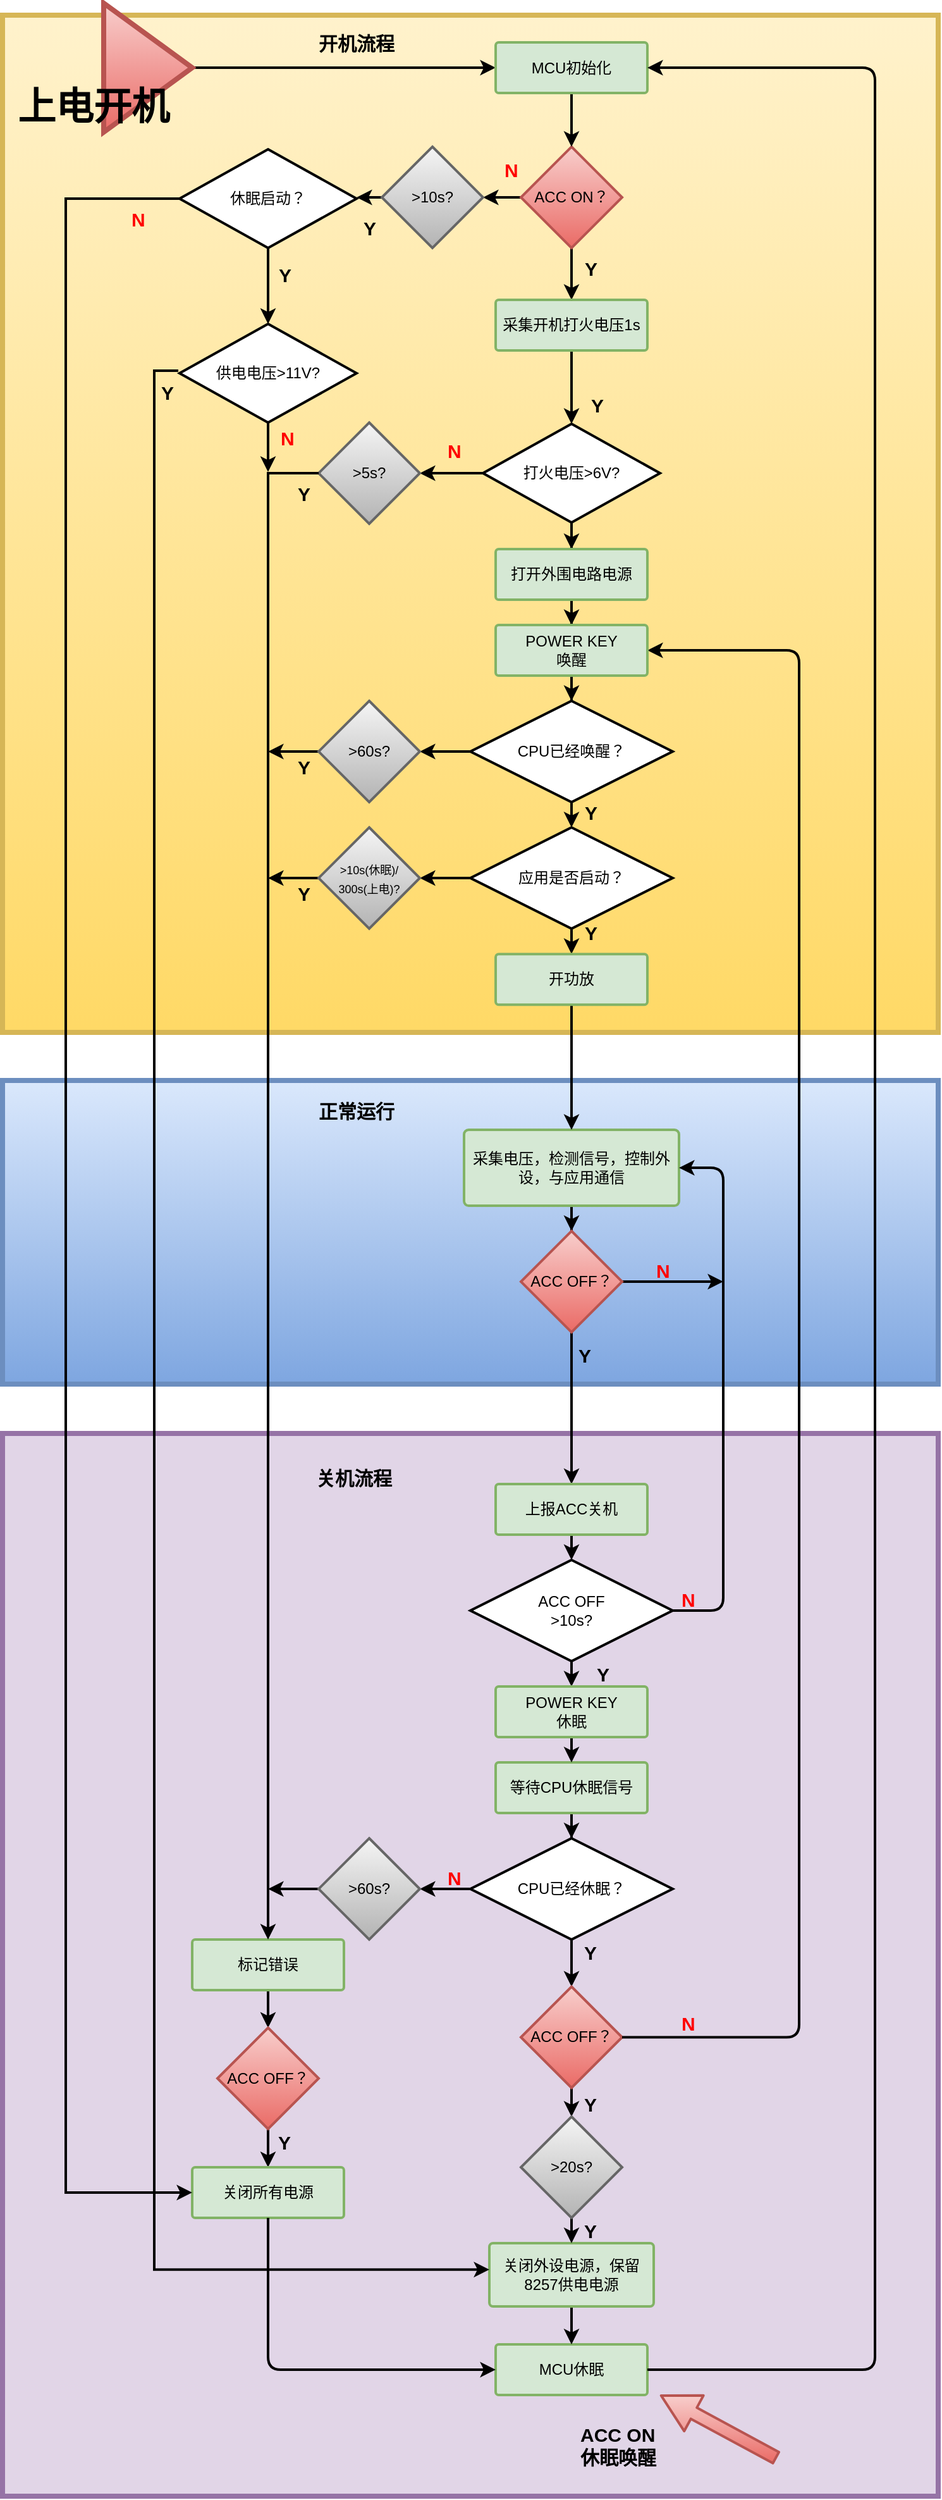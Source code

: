 <mxfile version="12.1.9" type="github" pages="2">
  <diagram id="5452c4d5-2808-4cfa-bf48-c7e95f99c216" name="第 1 页">
    <mxGraphModel dx="2370" dy="1243" grid="1" gridSize="10" guides="1" tooltips="1" connect="1" arrows="1" fold="1" page="1" pageScale="1" pageWidth="1654" pageHeight="2336" background="#ffffff" math="0" shadow="0">
      <root>
        <mxCell id="0"/>
        <mxCell id="1" parent="0"/>
        <mxCell id="124" value="" style="rounded=0;whiteSpace=wrap;html=1;labelBackgroundColor=none;strokeColor=#d6b656;strokeWidth=4;fillColor=#fff2cc;gradientColor=#ffd966;fontFamily=Helvetica;fontSize=15;align=center;" parent="1" vertex="1">
          <mxGeometry x="440" y="239" width="740" height="804" as="geometry"/>
        </mxCell>
        <mxCell id="126" value="" style="rounded=0;whiteSpace=wrap;html=1;labelBackgroundColor=none;strokeColor=#9673a6;strokeWidth=4;fillColor=#e1d5e7;fontFamily=Helvetica;fontSize=15;align=center;" parent="1" vertex="1">
          <mxGeometry x="440" y="1360" width="740" height="840" as="geometry"/>
        </mxCell>
        <mxCell id="125" value="" style="rounded=0;whiteSpace=wrap;html=1;labelBackgroundColor=none;strokeColor=#6c8ebf;strokeWidth=4;fillColor=#dae8fc;gradientColor=#7ea6e0;fontFamily=Helvetica;fontSize=15;align=center;" parent="1" vertex="1">
          <mxGeometry x="440" y="1081" width="740" height="240" as="geometry"/>
        </mxCell>
        <mxCell id="pvGRQGjDQXarwlFAsB4F-170" value="" style="edgeStyle=orthogonalEdgeStyle;rounded=0;orthogonalLoop=1;jettySize=auto;html=1;strokeWidth=2;" parent="1" source="2" edge="1">
          <mxGeometry relative="1" as="geometry">
            <mxPoint x="890" y="464" as="targetPoint"/>
          </mxGeometry>
        </mxCell>
        <mxCell id="pvGRQGjDQXarwlFAsB4F-186" value="" style="edgeStyle=orthogonalEdgeStyle;rounded=0;orthogonalLoop=1;jettySize=auto;html=1;strokeWidth=2;entryX=1;entryY=0.5;entryDx=0;entryDy=0;" parent="1" source="2" target="pvGRQGjDQXarwlFAsB4F-185" edge="1">
          <mxGeometry relative="1" as="geometry">
            <mxPoint x="770" y="396" as="targetPoint"/>
          </mxGeometry>
        </mxCell>
        <mxCell id="2" value="&lt;font style=&quot;vertical-align: inherit&quot;&gt;&lt;font style=&quot;vertical-align: inherit&quot;&gt;ACC ON？&lt;/font&gt;&lt;/font&gt;" style="rhombus;whiteSpace=wrap;html=1;strokeWidth=2;fillColor=#f8cecc;fontFamily=Helvetica;align=center;strokeColor=#b85450;gradientColor=#ea6b66;" parent="1" vertex="1">
          <mxGeometry x="850" y="343" width="80" height="80" as="geometry"/>
        </mxCell>
        <mxCell id="5M7W1DcDn0irqYReFAKf-177" value="" style="edgeStyle=orthogonalEdgeStyle;rounded=0;orthogonalLoop=1;jettySize=auto;html=1;strokeWidth=2;" parent="1" source="3" target="5M7W1DcDn0irqYReFAKf-175" edge="1">
          <mxGeometry relative="1" as="geometry"/>
        </mxCell>
        <mxCell id="3" value="&lt;font style=&quot;vertical-align: inherit&quot;&gt;&lt;font style=&quot;vertical-align: inherit&quot;&gt;&lt;font style=&quot;vertical-align: inherit&quot;&gt;&lt;font style=&quot;vertical-align: inherit&quot;&gt;&lt;font style=&quot;vertical-align: inherit&quot;&gt;&lt;font style=&quot;vertical-align: inherit&quot;&gt;&lt;font style=&quot;vertical-align: inherit&quot;&gt;&lt;font style=&quot;vertical-align: inherit&quot;&gt;打火电压&amp;gt;6V?&lt;/font&gt;&lt;/font&gt;&lt;/font&gt;&lt;/font&gt;&lt;/font&gt;&lt;/font&gt;&lt;/font&gt;&lt;/font&gt;" style="strokeWidth=2;html=1;shape=mxgraph.flowchart.decision;whiteSpace=wrap;fillColor=#ffffff;fontFamily=Helvetica;align=center;strokeColor=#000000;" parent="1" vertex="1">
          <mxGeometry x="820" y="562" width="140" height="78" as="geometry"/>
        </mxCell>
        <mxCell id="w2s6LgRouyM42ttrvnSr-178" value="" style="edgeStyle=orthogonalEdgeStyle;rounded=0;orthogonalLoop=1;jettySize=auto;html=1;strokeWidth=2;" parent="1" source="3" edge="1">
          <mxGeometry relative="1" as="geometry">
            <mxPoint x="890" y="661" as="targetPoint"/>
          </mxGeometry>
        </mxCell>
        <mxCell id="pvGRQGjDQXarwlFAsB4F-179" value="" style="edgeStyle=orthogonalEdgeStyle;rounded=0;orthogonalLoop=1;jettySize=auto;html=1;strokeWidth=2;" parent="1" source="4" target="pvGRQGjDQXarwlFAsB4F-171" edge="1">
          <mxGeometry relative="1" as="geometry">
            <mxPoint x="890" y="781" as="targetPoint"/>
          </mxGeometry>
        </mxCell>
        <mxCell id="4" value="&lt;font style=&quot;vertical-align: inherit&quot;&gt;&lt;font style=&quot;vertical-align: inherit&quot;&gt;打开外围电路电源&lt;/font&gt;&lt;/font&gt;" style="strokeWidth=2;html=1;shape=mxgraph.flowchart.process;whiteSpace=wrap;fillColor=#d5e8d4;fontFamily=Helvetica;align=center;strokeColor=#82b366;" parent="1" vertex="1">
          <mxGeometry x="830" y="661" width="120" height="40" as="geometry"/>
        </mxCell>
        <mxCell id="39" style="edgeStyle=orthogonalEdgeStyle;rounded=0;html=1;endSize=6;jettySize=auto;orthogonalLoop=1;strokeWidth=2;fontFamily=Helvetica;" parent="1" source="5" edge="1">
          <mxGeometry relative="1" as="geometry">
            <mxPoint x="890" y="881" as="targetPoint"/>
          </mxGeometry>
        </mxCell>
        <mxCell id="pvGRQGjDQXarwlFAsB4F-174" value="" style="edgeStyle=orthogonalEdgeStyle;rounded=0;orthogonalLoop=1;jettySize=auto;html=1;strokeWidth=2;" parent="1" source="5" edge="1">
          <mxGeometry relative="1" as="geometry">
            <mxPoint x="770" y="821" as="targetPoint"/>
          </mxGeometry>
        </mxCell>
        <mxCell id="5" value="CPU已经唤醒？" style="strokeWidth=2;html=1;shape=mxgraph.flowchart.decision;whiteSpace=wrap;fillColor=#ffffff;fontFamily=Helvetica;align=center;strokeColor=#000000;" parent="1" vertex="1">
          <mxGeometry x="810" y="781" width="160" height="80" as="geometry"/>
        </mxCell>
        <mxCell id="21" value="Y" style="text;html=1;resizable=0;points=[];autosize=1;align=center;verticalAlign=middle;spacingTop=-4;fontFamily=Helvetica;labelPosition=center;verticalLabelPosition=middle;strokeWidth=2;fontSize=15;fontStyle=1" parent="1" vertex="1">
          <mxGeometry x="895" y="436" width="20" height="10" as="geometry"/>
        </mxCell>
        <mxCell id="25" value="&lt;span style=&quot;font-size: 15px&quot;&gt;&lt;font color=&quot;#ff0000&quot;&gt;N&lt;/font&gt;&lt;/span&gt;" style="text;html=1;resizable=0;points=[];autosize=1;align=left;verticalAlign=top;spacingTop=-4;fontFamily=Helvetica;strokeWidth=2;fontSize=15;fontStyle=1" parent="1" vertex="1">
          <mxGeometry x="835" y="350" width="30" height="20" as="geometry"/>
        </mxCell>
        <mxCell id="41" style="edgeStyle=orthogonalEdgeStyle;rounded=0;html=1;endSize=6;jettySize=auto;orthogonalLoop=1;strokeWidth=2;fontFamily=Helvetica;" parent="1" source="27" target="40" edge="1">
          <mxGeometry relative="1" as="geometry"/>
        </mxCell>
        <mxCell id="27" value="&lt;font style=&quot;vertical-align: inherit&quot;&gt;&lt;font style=&quot;vertical-align: inherit&quot;&gt;&lt;font style=&quot;vertical-align: inherit&quot;&gt;&lt;font style=&quot;vertical-align: inherit&quot;&gt;采集电压，检测信号，控制外设，与应用通信&lt;/font&gt;&lt;/font&gt;&lt;/font&gt;&lt;/font&gt;&lt;br&gt;" style="strokeWidth=2;html=1;shape=mxgraph.flowchart.process;whiteSpace=wrap;fillColor=#d5e8d4;fontFamily=Helvetica;align=center;strokeColor=#82b366;" parent="1" vertex="1">
          <mxGeometry x="805" y="1120" width="170" height="60" as="geometry"/>
        </mxCell>
        <mxCell id="95" style="edgeStyle=orthogonalEdgeStyle;rounded=0;html=1;entryX=0.5;entryY=0;entryPerimeter=0;endSize=6;jettySize=auto;orthogonalLoop=1;strokeWidth=2;fontFamily=Helvetica;fontSize=15;" parent="1" source="40" target="71" edge="1">
          <mxGeometry relative="1" as="geometry">
            <mxPoint x="889.833" y="1469.667" as="targetPoint"/>
          </mxGeometry>
        </mxCell>
        <mxCell id="w2s6LgRouyM42ttrvnSr-221" value="" style="edgeStyle=orthogonalEdgeStyle;rounded=0;orthogonalLoop=1;jettySize=auto;html=1;strokeWidth=2;" parent="1" source="40" edge="1">
          <mxGeometry relative="1" as="geometry">
            <mxPoint x="1010" y="1240" as="targetPoint"/>
            <Array as="points">
              <mxPoint x="1010" y="1240"/>
            </Array>
          </mxGeometry>
        </mxCell>
        <mxCell id="40" value="&lt;font style=&quot;vertical-align: inherit&quot;&gt;&lt;font style=&quot;vertical-align: inherit&quot;&gt;&lt;font style=&quot;vertical-align: inherit&quot;&gt;&lt;font style=&quot;vertical-align: inherit&quot;&gt;ACC OFF？&lt;/font&gt;&lt;/font&gt;&lt;/font&gt;&lt;/font&gt;" style="rhombus;whiteSpace=wrap;html=1;strokeWidth=2;fillColor=#f8cecc;fontFamily=Helvetica;align=center;strokeColor=#b85450;gradientColor=#ea6b66;" parent="1" vertex="1">
          <mxGeometry x="850" y="1200" width="80" height="80" as="geometry"/>
        </mxCell>
        <mxCell id="161" style="edgeStyle=orthogonalEdgeStyle;rounded=1;html=1;entryX=0.5;entryY=0;endSize=6;jettySize=auto;orthogonalLoop=1;strokeWidth=2;fontFamily=Helvetica;fontSize=15;exitX=0.5;exitY=1;exitDx=0;exitDy=0;exitPerimeter=0;entryDx=0;entryDy=0;entryPerimeter=0;" parent="1" source="qI7u0SJzhfAtIiUKy6f_-194" target="158" edge="1">
          <mxGeometry relative="1" as="geometry">
            <mxPoint x="889.759" y="1559.759" as="sourcePoint"/>
            <mxPoint x="889.944" y="1580.056" as="targetPoint"/>
          </mxGeometry>
        </mxCell>
        <mxCell id="160" style="edgeStyle=orthogonalEdgeStyle;rounded=1;html=1;entryX=0.5;entryY=0;endSize=6;jettySize=auto;orthogonalLoop=1;strokeWidth=2;fontFamily=Helvetica;fontSize=15;entryDx=0;entryDy=0;entryPerimeter=0;" parent="1" source="71" target="qI7u0SJzhfAtIiUKy6f_-194" edge="1">
          <mxGeometry relative="1" as="geometry">
            <mxPoint x="889.759" y="1479.931" as="targetPoint"/>
          </mxGeometry>
        </mxCell>
        <mxCell id="71" value="上报ACC关机" style="strokeWidth=2;html=1;shape=mxgraph.flowchart.process;whiteSpace=wrap;fillColor=#d5e8d4;fontFamily=Helvetica;align=center;strokeColor=#82b366;" parent="1" vertex="1">
          <mxGeometry x="830" y="1400" width="120" height="40" as="geometry"/>
        </mxCell>
        <mxCell id="77" value="MCU休眠" style="strokeWidth=2;html=1;shape=mxgraph.flowchart.process;whiteSpace=wrap;fillColor=#d5e8d4;fontFamily=Helvetica;align=center;strokeColor=#82b366;" parent="1" vertex="1">
          <mxGeometry x="830" y="2080" width="120" height="40" as="geometry"/>
        </mxCell>
        <mxCell id="w2s6LgRouyM42ttrvnSr-183" value="" style="edgeStyle=orthogonalEdgeStyle;rounded=0;orthogonalLoop=1;jettySize=auto;html=1;strokeWidth=2;" parent="1" source="84" target="w2s6LgRouyM42ttrvnSr-182" edge="1">
          <mxGeometry relative="1" as="geometry"/>
        </mxCell>
        <mxCell id="84" value="&lt;font style=&quot;vertical-align: inherit&quot;&gt;&lt;font style=&quot;vertical-align: inherit&quot;&gt;&lt;font style=&quot;vertical-align: inherit&quot;&gt;&lt;font style=&quot;vertical-align: inherit&quot;&gt;等待CPU休眠信号&lt;/font&gt;&lt;/font&gt;&lt;/font&gt;&lt;/font&gt;" style="strokeWidth=2;html=1;shape=mxgraph.flowchart.process;whiteSpace=wrap;fillColor=#d5e8d4;fontFamily=Helvetica;align=center;strokeColor=#82b366;" parent="1" vertex="1">
          <mxGeometry x="830" y="1620" width="120" height="40" as="geometry"/>
        </mxCell>
        <mxCell id="w2s6LgRouyM42ttrvnSr-211" value="" style="edgeStyle=orthogonalEdgeStyle;rounded=0;orthogonalLoop=1;jettySize=auto;html=1;strokeWidth=2;entryX=0.5;entryY=0;entryDx=0;entryDy=0;entryPerimeter=0;" parent="1" source="85" target="77" edge="1">
          <mxGeometry relative="1" as="geometry">
            <mxPoint x="890" y="2252.5" as="targetPoint"/>
          </mxGeometry>
        </mxCell>
        <mxCell id="85" value="关闭外设电源，保留8257供电电源" style="strokeWidth=2;html=1;shape=mxgraph.flowchart.process;whiteSpace=wrap;fillColor=#d5e8d4;fontFamily=Helvetica;align=center;strokeColor=#82b366;" parent="1" vertex="1">
          <mxGeometry x="825" y="2000" width="130" height="50" as="geometry"/>
        </mxCell>
        <mxCell id="121" value="Y" style="text;html=1;resizable=0;points=[];autosize=1;align=center;verticalAlign=middle;spacingTop=-4;fontFamily=Helvetica;labelPosition=center;verticalLabelPosition=middle;strokeWidth=2;fontSize=15;fontStyle=1" parent="1" vertex="1">
          <mxGeometry x="900" y="544" width="20" height="10" as="geometry"/>
        </mxCell>
        <mxCell id="127" value="" style="shape=flexArrow;endArrow=classic;html=1;fillColor=#f8cecc;strokeWidth=2;fontFamily=Helvetica;fontSize=15;strokeColor=#b85450;gradientColor=#ea6b66;width=9;endSize=9.13;" parent="1" edge="1">
          <mxGeometry width="50" height="50" relative="1" as="geometry">
            <mxPoint x="1052.5" y="2170" as="sourcePoint"/>
            <mxPoint x="960" y="2120" as="targetPoint"/>
          </mxGeometry>
        </mxCell>
        <mxCell id="128" value="&lt;b&gt;&lt;font style=&quot;vertical-align: inherit&quot;&gt;&lt;font style=&quot;vertical-align: inherit&quot;&gt;ACC ON&lt;br&gt;休眠唤醒&lt;br&gt;&lt;/font&gt;&lt;/font&gt;&lt;/b&gt;" style="text;html=1;resizable=0;points=[];autosize=1;align=left;verticalAlign=top;spacingTop=-4;fontSize=15;fontFamily=Helvetica;" parent="1" vertex="1">
          <mxGeometry x="895" y="2140" width="80" height="40" as="geometry"/>
        </mxCell>
        <mxCell id="132" style="edgeStyle=orthogonalEdgeStyle;rounded=0;html=1;endSize=6;jettySize=auto;orthogonalLoop=1;strokeWidth=2;fontFamily=Helvetica;fontSize=15;entryX=0;entryY=0.5;entryPerimeter=0;" parent="1" source="129" target="133" edge="1">
          <mxGeometry relative="1" as="geometry">
            <mxPoint x="685" y="310.5" as="targetPoint"/>
          </mxGeometry>
        </mxCell>
        <mxCell id="129" value="" style="triangle;whiteSpace=wrap;html=1;labelBackgroundColor=none;strokeColor=#b85450;strokeWidth=4;fillColor=#f8cecc;gradientColor=#ea6b66;fontFamily=Helvetica;fontSize=15;align=center;" parent="1" vertex="1">
          <mxGeometry x="520" y="229.5" width="70" height="102" as="geometry"/>
        </mxCell>
        <mxCell id="130" value="&lt;b&gt;&lt;font style=&quot;font-size: 30px&quot;&gt;上电开机&lt;/font&gt;&lt;/b&gt;" style="text;html=1;resizable=0;points=[];autosize=1;align=left;verticalAlign=top;spacingTop=-4;fontSize=15;fontFamily=Helvetica;" parent="1" vertex="1">
          <mxGeometry x="450" y="290.5" width="140" height="20" as="geometry"/>
        </mxCell>
        <mxCell id="135" style="edgeStyle=orthogonalEdgeStyle;rounded=0;html=1;endSize=6;jettySize=auto;orthogonalLoop=1;strokeWidth=2;fontFamily=Helvetica;fontSize=15;entryX=0.5;entryY=0;entryDx=0;entryDy=0;" parent="1" source="133" target="2" edge="1">
          <mxGeometry relative="1" as="geometry">
            <mxPoint x="890" y="320" as="targetPoint"/>
          </mxGeometry>
        </mxCell>
        <mxCell id="133" value="MCU初始化" style="strokeWidth=2;html=1;shape=mxgraph.flowchart.process;whiteSpace=wrap;fillColor=#d5e8d4;fontFamily=Helvetica;align=center;strokeColor=#82b366;" parent="1" vertex="1">
          <mxGeometry x="830" y="260.5" width="120" height="40" as="geometry"/>
        </mxCell>
        <mxCell id="137" value="&lt;b&gt;开机流程&lt;/b&gt;" style="text;html=1;strokeColor=none;fillColor=none;align=center;verticalAlign=middle;whiteSpace=wrap;rounded=0;labelBackgroundColor=none;fontFamily=Helvetica;fontSize=15;" parent="1" vertex="1">
          <mxGeometry x="675" y="245.5" width="90" height="30" as="geometry"/>
        </mxCell>
        <mxCell id="150" value="Y" style="text;html=1;resizable=0;points=[];autosize=1;align=center;verticalAlign=middle;spacingTop=-4;fontFamily=Helvetica;labelPosition=center;verticalLabelPosition=middle;strokeWidth=2;fontSize=15;fontStyle=1" parent="1" vertex="1">
          <mxGeometry x="895" y="961" width="20" height="10" as="geometry"/>
        </mxCell>
        <mxCell id="152" value="&lt;b&gt;正常运行&lt;/b&gt;" style="text;html=1;strokeColor=none;fillColor=none;align=center;verticalAlign=middle;whiteSpace=wrap;rounded=0;labelBackgroundColor=none;fontFamily=Helvetica;fontSize=15;" parent="1" vertex="1">
          <mxGeometry x="675" y="1090" width="90" height="30" as="geometry"/>
        </mxCell>
        <mxCell id="153" value="&lt;b&gt;关机流程&lt;/b&gt;" style="text;html=1;strokeColor=none;fillColor=none;align=center;verticalAlign=middle;whiteSpace=wrap;rounded=0;labelBackgroundColor=none;fontFamily=Helvetica;fontSize=15;" parent="1" vertex="1">
          <mxGeometry x="672.5" y="1380" width="90" height="30" as="geometry"/>
        </mxCell>
        <mxCell id="pvGRQGjDQXarwlFAsB4F-184" value="" style="edgeStyle=orthogonalEdgeStyle;rounded=0;orthogonalLoop=1;jettySize=auto;html=1;strokeWidth=2;" parent="1" source="158" edge="1">
          <mxGeometry relative="1" as="geometry">
            <mxPoint x="890" y="1620" as="targetPoint"/>
          </mxGeometry>
        </mxCell>
        <mxCell id="158" value="&lt;span&gt;&lt;font style=&quot;vertical-align: inherit&quot;&gt;&lt;font style=&quot;vertical-align: inherit&quot;&gt;POWER KEY&lt;br&gt;休眠&lt;br&gt;&lt;/font&gt;&lt;/font&gt;&lt;/span&gt;" style="strokeWidth=2;html=1;shape=mxgraph.flowchart.process;whiteSpace=wrap;fillColor=#d5e8d4;fontFamily=Helvetica;align=center;strokeColor=#82b366;" parent="1" vertex="1">
          <mxGeometry x="830" y="1560" width="120" height="40" as="geometry"/>
        </mxCell>
        <mxCell id="164" value="&lt;font color=&quot;#ff0000&quot;&gt;N&lt;/font&gt;" style="text;html=1;resizable=0;points=[];autosize=1;align=left;verticalAlign=top;spacingTop=-4;fontFamily=Helvetica;fontSize=15;fontStyle=1" parent="1" vertex="1">
          <mxGeometry x="975" y="1480" width="30" height="20" as="geometry"/>
        </mxCell>
        <mxCell id="qI7u0SJzhfAtIiUKy6f_-200" style="edgeStyle=orthogonalEdgeStyle;rounded=0;html=1;jettySize=auto;orthogonalLoop=1;strokeWidth=2;" parent="1" source="qI7u0SJzhfAtIiUKy6f_-174" edge="1">
          <mxGeometry relative="1" as="geometry">
            <mxPoint x="890" y="981" as="targetPoint"/>
          </mxGeometry>
        </mxCell>
        <mxCell id="pvGRQGjDQXarwlFAsB4F-175" value="" style="edgeStyle=orthogonalEdgeStyle;rounded=0;orthogonalLoop=1;jettySize=auto;html=1;strokeWidth=2;" parent="1" source="qI7u0SJzhfAtIiUKy6f_-174" edge="1">
          <mxGeometry relative="1" as="geometry">
            <mxPoint x="770" y="921" as="targetPoint"/>
          </mxGeometry>
        </mxCell>
        <mxCell id="qI7u0SJzhfAtIiUKy6f_-174" value="应用是否启动？" style="strokeWidth=2;html=1;shape=mxgraph.flowchart.decision;whiteSpace=wrap;fillColor=#ffffff;fontFamily=Helvetica;align=center;strokeColor=#000000;" parent="1" vertex="1">
          <mxGeometry x="810" y="881" width="160" height="80" as="geometry"/>
        </mxCell>
        <mxCell id="qI7u0SJzhfAtIiUKy6f_-192" value="" style="edgeStyle=orthogonalEdgeStyle;rounded=0;html=1;jettySize=auto;orthogonalLoop=1;strokeWidth=2;entryX=0.5;entryY=0;entryPerimeter=0;" parent="1" source="qI7u0SJzhfAtIiUKy6f_-178" target="27" edge="1">
          <mxGeometry relative="1" as="geometry">
            <mxPoint x="890" y="1180.143" as="targetPoint"/>
          </mxGeometry>
        </mxCell>
        <mxCell id="qI7u0SJzhfAtIiUKy6f_-178" value="开功放" style="strokeWidth=2;html=1;shape=mxgraph.flowchart.process;whiteSpace=wrap;fillColor=#d5e8d4;fontFamily=Helvetica;align=center;strokeColor=#82b366;" parent="1" vertex="1">
          <mxGeometry x="830" y="981.143" width="120" height="40" as="geometry"/>
        </mxCell>
        <mxCell id="qI7u0SJzhfAtIiUKy6f_-194" value="ACC OFF&lt;br&gt;&amp;gt;10s?&lt;br&gt;" style="strokeWidth=2;html=1;shape=mxgraph.flowchart.decision;whiteSpace=wrap;fillColor=#ffffff;fontFamily=Helvetica;align=center;strokeColor=#000000;" parent="1" vertex="1">
          <mxGeometry x="810" y="1460" width="160" height="80" as="geometry"/>
        </mxCell>
        <mxCell id="qI7u0SJzhfAtIiUKy6f_-197" value="" style="edgeStyle=elbowEdgeStyle;elbow=horizontal;endArrow=classic;html=1;strokeWidth=2;entryX=1;entryY=0.5;entryDx=0;entryDy=0;exitX=1;exitY=0.5;exitDx=0;exitDy=0;exitPerimeter=0;entryPerimeter=0;" parent="1" source="qI7u0SJzhfAtIiUKy6f_-194" target="27" edge="1">
          <mxGeometry width="50" height="50" relative="1" as="geometry">
            <mxPoint x="970" y="1480" as="sourcePoint"/>
            <mxPoint x="930" y="1270" as="targetPoint"/>
            <Array as="points">
              <mxPoint x="1010" y="1440"/>
            </Array>
          </mxGeometry>
        </mxCell>
        <mxCell id="w2s6LgRouyM42ttrvnSr-181" value="Y" style="text;html=1;resizable=0;points=[];autosize=1;align=center;verticalAlign=middle;spacingTop=-4;fontFamily=Helvetica;labelPosition=center;verticalLabelPosition=middle;strokeWidth=2;fontSize=15;fontStyle=1" parent="1" vertex="1">
          <mxGeometry x="895" y="866" width="20" height="10" as="geometry"/>
        </mxCell>
        <mxCell id="w2s6LgRouyM42ttrvnSr-191" value="" style="edgeStyle=orthogonalEdgeStyle;rounded=0;orthogonalLoop=1;jettySize=auto;html=1;strokeWidth=2;" parent="1" source="w2s6LgRouyM42ttrvnSr-182" edge="1">
          <mxGeometry relative="1" as="geometry">
            <mxPoint x="770" y="1720" as="targetPoint"/>
          </mxGeometry>
        </mxCell>
        <mxCell id="pvGRQGjDQXarwlFAsB4F-189" value="" style="edgeStyle=orthogonalEdgeStyle;rounded=0;orthogonalLoop=1;jettySize=auto;html=1;strokeWidth=2;" parent="1" source="w2s6LgRouyM42ttrvnSr-182" target="w2s6LgRouyM42ttrvnSr-202" edge="1">
          <mxGeometry relative="1" as="geometry"/>
        </mxCell>
        <mxCell id="w2s6LgRouyM42ttrvnSr-182" value="&lt;font style=&quot;vertical-align: inherit&quot;&gt;&lt;font style=&quot;vertical-align: inherit&quot;&gt;CPU已经休眠？&lt;/font&gt;&lt;/font&gt;&lt;br&gt;" style="strokeWidth=2;html=1;shape=mxgraph.flowchart.decision;whiteSpace=wrap;fillColor=#ffffff;fontFamily=Helvetica;align=center;strokeColor=#000000;" parent="1" vertex="1">
          <mxGeometry x="810" y="1680" width="160" height="80" as="geometry"/>
        </mxCell>
        <mxCell id="w2s6LgRouyM42ttrvnSr-187" value="Y" style="text;html=1;strokeColor=none;fillColor=none;align=center;verticalAlign=middle;whiteSpace=wrap;rounded=0;labelBackgroundColor=none;fontFamily=Helvetica;fontSize=15;fontStyle=1" parent="1" vertex="1">
          <mxGeometry x="885" y="1760" width="40" height="20" as="geometry"/>
        </mxCell>
        <mxCell id="w2s6LgRouyM42ttrvnSr-194" value="" style="edgeStyle=orthogonalEdgeStyle;rounded=0;orthogonalLoop=1;jettySize=auto;html=1;strokeWidth=2;entryX=0.5;entryY=0;entryDx=0;entryDy=0;" parent="1" source="w2s6LgRouyM42ttrvnSr-189" target="w2s6LgRouyM42ttrvnSr-190" edge="1">
          <mxGeometry relative="1" as="geometry">
            <mxPoint x="772.5" y="2022.5" as="targetPoint"/>
          </mxGeometry>
        </mxCell>
        <mxCell id="w2s6LgRouyM42ttrvnSr-189" value="&lt;font style=&quot;vertical-align: inherit&quot;&gt;&lt;font style=&quot;vertical-align: inherit&quot;&gt;标记错误&lt;/font&gt;&lt;/font&gt;" style="strokeWidth=2;html=1;shape=mxgraph.flowchart.process;whiteSpace=wrap;fillColor=#d5e8d4;fontFamily=Helvetica;align=center;strokeColor=#82b366;" parent="1" vertex="1">
          <mxGeometry x="590" y="1760" width="120" height="40" as="geometry"/>
        </mxCell>
        <mxCell id="5M7W1DcDn0irqYReFAKf-220" value="" style="edgeStyle=orthogonalEdgeStyle;rounded=0;orthogonalLoop=1;jettySize=auto;html=1;strokeWidth=2;entryX=0.5;entryY=0;entryDx=0;entryDy=0;entryPerimeter=0;" parent="1" source="w2s6LgRouyM42ttrvnSr-190" target="pvGRQGjDQXarwlFAsB4F-191" edge="1">
          <mxGeometry relative="1" as="geometry">
            <mxPoint x="715.5" y="2010" as="targetPoint"/>
            <Array as="points"/>
          </mxGeometry>
        </mxCell>
        <mxCell id="w2s6LgRouyM42ttrvnSr-190" value="&lt;font style=&quot;vertical-align: inherit&quot;&gt;&lt;font style=&quot;vertical-align: inherit&quot;&gt;ACC OFF？&lt;/font&gt;&lt;/font&gt;" style="rhombus;whiteSpace=wrap;html=1;strokeWidth=2;fillColor=#f8cecc;fontFamily=Helvetica;align=center;strokeColor=#b85450;gradientColor=#ea6b66;" parent="1" vertex="1">
          <mxGeometry x="610" y="1829.759" width="80" height="80" as="geometry"/>
        </mxCell>
        <mxCell id="w2s6LgRouyM42ttrvnSr-196" value="&lt;font color=&quot;#ff0000&quot;&gt;N&lt;/font&gt;" style="text;html=1;resizable=0;points=[];autosize=1;align=left;verticalAlign=top;spacingTop=-4;fontFamily=Helvetica;fontSize=15;fontStyle=1" parent="1" vertex="1">
          <mxGeometry x="790" y="1700" width="30" height="20" as="geometry"/>
        </mxCell>
        <mxCell id="5M7W1DcDn0irqYReFAKf-207" value="" style="edgeStyle=orthogonalEdgeStyle;rounded=0;orthogonalLoop=1;jettySize=auto;html=1;strokeWidth=2;entryX=0.5;entryY=0;entryDx=0;entryDy=0;" parent="1" source="w2s6LgRouyM42ttrvnSr-202" target="5M7W1DcDn0irqYReFAKf-238" edge="1">
          <mxGeometry relative="1" as="geometry">
            <mxPoint x="890" y="1910" as="targetPoint"/>
          </mxGeometry>
        </mxCell>
        <mxCell id="w2s6LgRouyM42ttrvnSr-202" value="&lt;font style=&quot;vertical-align: inherit&quot;&gt;&lt;font style=&quot;vertical-align: inherit&quot;&gt;ACC OFF？&lt;/font&gt;&lt;/font&gt;" style="rhombus;whiteSpace=wrap;html=1;strokeWidth=2;fillColor=#f8cecc;fontFamily=Helvetica;align=center;strokeColor=#b85450;gradientColor=#ea6b66;" parent="1" vertex="1">
          <mxGeometry x="850" y="1797.259" width="80" height="80" as="geometry"/>
        </mxCell>
        <mxCell id="w2s6LgRouyM42ttrvnSr-206" value="Y" style="text;html=1;strokeColor=none;fillColor=none;align=center;verticalAlign=middle;whiteSpace=wrap;rounded=0;labelBackgroundColor=none;fontFamily=Helvetica;fontSize=15;fontStyle=1" parent="1" vertex="1">
          <mxGeometry x="895" y="1540" width="40" height="20" as="geometry"/>
        </mxCell>
        <mxCell id="w2s6LgRouyM42ttrvnSr-214" value="" style="edgeStyle=elbowEdgeStyle;elbow=horizontal;endArrow=classic;html=1;strokeWidth=2;exitX=1;exitY=0.5;exitDx=0;exitDy=0;entryX=1;entryY=0.5;entryDx=0;entryDy=0;entryPerimeter=0;" parent="1" source="w2s6LgRouyM42ttrvnSr-202" target="pvGRQGjDQXarwlFAsB4F-171" edge="1">
          <mxGeometry width="50" height="50" relative="1" as="geometry">
            <mxPoint x="1015.19" y="1859.931" as="sourcePoint"/>
            <mxPoint x="953" y="660" as="targetPoint"/>
            <Array as="points">
              <mxPoint x="1070" y="699"/>
              <mxPoint x="1070" y="1210"/>
              <mxPoint x="1060" y="1210"/>
              <mxPoint x="1050" y="1030"/>
              <mxPoint x="1060" y="1030"/>
              <mxPoint x="1050" y="1310"/>
              <mxPoint x="1055.5" y="1790"/>
            </Array>
          </mxGeometry>
        </mxCell>
        <mxCell id="w2s6LgRouyM42ttrvnSr-217" value="Y" style="text;html=1;strokeColor=none;fillColor=none;align=center;verticalAlign=middle;whiteSpace=wrap;rounded=0;labelBackgroundColor=none;fontFamily=Helvetica;fontSize=15;fontStyle=1" parent="1" vertex="1">
          <mxGeometry x="885" y="1880" width="40" height="20" as="geometry"/>
        </mxCell>
        <mxCell id="5M7W1DcDn0irqYReFAKf-244" value="Y" style="text;html=1;strokeColor=none;fillColor=none;align=center;verticalAlign=middle;whiteSpace=wrap;rounded=0;labelBackgroundColor=none;fontFamily=Helvetica;fontSize=15;fontStyle=1" parent="1" vertex="1">
          <mxGeometry x="885" y="1980" width="40" height="20" as="geometry"/>
        </mxCell>
        <mxCell id="w2s6LgRouyM42ttrvnSr-218" value="&lt;font color=&quot;#ff0000&quot;&gt;N&lt;/font&gt;" style="text;html=1;resizable=0;points=[];autosize=1;align=left;verticalAlign=top;spacingTop=-4;fontFamily=Helvetica;fontSize=15;fontStyle=1" parent="1" vertex="1">
          <mxGeometry x="975" y="1815" width="30" height="20" as="geometry"/>
        </mxCell>
        <mxCell id="w2s6LgRouyM42ttrvnSr-219" value="Y" style="text;html=1;strokeColor=none;fillColor=none;align=center;verticalAlign=middle;whiteSpace=wrap;rounded=0;labelBackgroundColor=none;fontFamily=Helvetica;fontSize=15;fontStyle=1" parent="1" vertex="1">
          <mxGeometry x="642.5" y="1910" width="40" height="20" as="geometry"/>
        </mxCell>
        <mxCell id="w2s6LgRouyM42ttrvnSr-220" value="Y" style="text;html=1;resizable=0;points=[];autosize=1;align=center;verticalAlign=middle;spacingTop=-4;fontFamily=Helvetica;labelPosition=center;verticalLabelPosition=middle;strokeWidth=2;fontSize=15;fontStyle=1" parent="1" vertex="1">
          <mxGeometry x="890" y="1295" width="20" height="10" as="geometry"/>
        </mxCell>
        <mxCell id="w2s6LgRouyM42ttrvnSr-222" value="&lt;font color=&quot;#ff0000&quot;&gt;N&lt;/font&gt;" style="text;html=1;resizable=0;points=[];autosize=1;align=left;verticalAlign=top;spacingTop=-4;fontFamily=Helvetica;fontSize=15;fontStyle=1" parent="1" vertex="1">
          <mxGeometry x="955" y="1220" width="30" height="20" as="geometry"/>
        </mxCell>
        <mxCell id="pvGRQGjDQXarwlFAsB4F-178" value="" style="edgeStyle=orthogonalEdgeStyle;rounded=0;orthogonalLoop=1;jettySize=auto;html=1;strokeWidth=2;" parent="1" source="pvGRQGjDQXarwlFAsB4F-171" target="5" edge="1">
          <mxGeometry relative="1" as="geometry"/>
        </mxCell>
        <mxCell id="pvGRQGjDQXarwlFAsB4F-171" value="POWER KEY&lt;br&gt;唤醒" style="strokeWidth=2;html=1;shape=mxgraph.flowchart.process;whiteSpace=wrap;fillColor=#d5e8d4;fontFamily=Helvetica;align=center;strokeColor=#82b366;" parent="1" vertex="1">
          <mxGeometry x="830" y="721" width="120" height="40" as="geometry"/>
        </mxCell>
        <mxCell id="5M7W1DcDn0irqYReFAKf-222" value="" style="edgeStyle=orthogonalEdgeStyle;rounded=0;orthogonalLoop=1;jettySize=auto;html=1;strokeWidth=2;" parent="1" source="pvGRQGjDQXarwlFAsB4F-185" target="5M7W1DcDn0irqYReFAKf-179" edge="1">
          <mxGeometry relative="1" as="geometry">
            <Array as="points">
              <mxPoint x="720" y="384"/>
              <mxPoint x="720" y="384"/>
            </Array>
          </mxGeometry>
        </mxCell>
        <mxCell id="pvGRQGjDQXarwlFAsB4F-185" value="&amp;gt;10s?" style="rhombus;whiteSpace=wrap;html=1;strokeWidth=2;fillColor=#f5f5f5;fontFamily=Helvetica;align=center;strokeColor=#666666;gradientColor=#b3b3b3;" parent="1" vertex="1">
          <mxGeometry x="740" y="343" width="80" height="80" as="geometry"/>
        </mxCell>
        <mxCell id="pvGRQGjDQXarwlFAsB4F-191" value="关闭所有电源&lt;br&gt;" style="strokeWidth=2;html=1;shape=mxgraph.flowchart.process;whiteSpace=wrap;fillColor=#d5e8d4;fontFamily=Helvetica;align=center;strokeColor=#82b366;" parent="1" vertex="1">
          <mxGeometry x="590" y="1940" width="120" height="40" as="geometry"/>
        </mxCell>
        <mxCell id="pvGRQGjDQXarwlFAsB4F-181" value="" style="edgeStyle=segmentEdgeStyle;endArrow=classic;html=1;strokeWidth=2;entryX=0;entryY=0.5;entryDx=0;entryDy=0;entryPerimeter=0;exitX=0.5;exitY=1;exitDx=0;exitDy=0;exitPerimeter=0;" parent="1" source="pvGRQGjDQXarwlFAsB4F-191" target="77" edge="1">
          <mxGeometry width="50" height="50" relative="1" as="geometry">
            <mxPoint x="655" y="1990.5" as="sourcePoint"/>
            <mxPoint x="810" y="2020.5" as="targetPoint"/>
            <Array as="points">
              <mxPoint x="650" y="2100"/>
            </Array>
          </mxGeometry>
        </mxCell>
        <mxCell id="5M7W1DcDn0irqYReFAKf-169" value="" style="edgeStyle=orthogonalEdgeStyle;rounded=0;orthogonalLoop=1;jettySize=auto;html=1;strokeWidth=2;" parent="1" source="5M7W1DcDn0irqYReFAKf-168" target="3" edge="1">
          <mxGeometry relative="1" as="geometry"/>
        </mxCell>
        <mxCell id="5M7W1DcDn0irqYReFAKf-168" value="&lt;font style=&quot;vertical-align: inherit&quot;&gt;&lt;font style=&quot;vertical-align: inherit&quot;&gt;采集开机打火电压1s&lt;/font&gt;&lt;/font&gt;" style="strokeWidth=2;html=1;shape=mxgraph.flowchart.process;whiteSpace=wrap;fillColor=#d5e8d4;fontFamily=Helvetica;align=center;strokeColor=#82b366;" parent="1" vertex="1">
          <mxGeometry x="830" y="464" width="120" height="40" as="geometry"/>
        </mxCell>
        <mxCell id="5M7W1DcDn0irqYReFAKf-227" value="" style="edgeStyle=orthogonalEdgeStyle;rounded=0;orthogonalLoop=1;jettySize=auto;html=1;strokeWidth=2;" parent="1" source="5M7W1DcDn0irqYReFAKf-173" edge="1">
          <mxGeometry relative="1" as="geometry">
            <mxPoint x="650" y="600" as="targetPoint"/>
          </mxGeometry>
        </mxCell>
        <mxCell id="5M7W1DcDn0irqYReFAKf-173" value="&lt;font style=&quot;vertical-align: inherit&quot;&gt;&lt;font style=&quot;vertical-align: inherit&quot;&gt;&lt;font style=&quot;vertical-align: inherit&quot;&gt;&lt;font style=&quot;vertical-align: inherit&quot;&gt;&lt;font style=&quot;vertical-align: inherit&quot;&gt;&lt;font style=&quot;vertical-align: inherit&quot;&gt;&lt;font style=&quot;vertical-align: inherit&quot;&gt;&lt;font style=&quot;vertical-align: inherit&quot;&gt;供电电压&amp;gt;11V?&lt;/font&gt;&lt;/font&gt;&lt;/font&gt;&lt;/font&gt;&lt;/font&gt;&lt;/font&gt;&lt;/font&gt;&lt;/font&gt;" style="strokeWidth=2;html=1;shape=mxgraph.flowchart.decision;whiteSpace=wrap;fillColor=#ffffff;fontFamily=Helvetica;align=center;strokeColor=#000000;" parent="1" vertex="1">
          <mxGeometry x="580" y="483" width="140" height="78" as="geometry"/>
        </mxCell>
        <mxCell id="5M7W1DcDn0irqYReFAKf-175" value="&amp;gt;5s?" style="rhombus;whiteSpace=wrap;html=1;strokeWidth=2;fillColor=#f5f5f5;fontFamily=Helvetica;align=center;strokeColor=#666666;gradientColor=#b3b3b3;" parent="1" vertex="1">
          <mxGeometry x="690" y="561" width="80" height="80" as="geometry"/>
        </mxCell>
        <mxCell id="5M7W1DcDn0irqYReFAKf-193" value="" style="edgeStyle=orthogonalEdgeStyle;rounded=0;orthogonalLoop=1;jettySize=auto;html=1;strokeWidth=2;" parent="1" source="5M7W1DcDn0irqYReFAKf-176" edge="1">
          <mxGeometry relative="1" as="geometry">
            <mxPoint x="650" y="821" as="targetPoint"/>
          </mxGeometry>
        </mxCell>
        <mxCell id="5M7W1DcDn0irqYReFAKf-176" value="&amp;gt;60s?" style="rhombus;whiteSpace=wrap;html=1;strokeWidth=2;fillColor=#f5f5f5;fontFamily=Helvetica;align=center;strokeColor=#666666;gradientColor=#b3b3b3;" parent="1" vertex="1">
          <mxGeometry x="690" y="781" width="80" height="80" as="geometry"/>
        </mxCell>
        <mxCell id="5M7W1DcDn0irqYReFAKf-195" value="" style="edgeStyle=orthogonalEdgeStyle;rounded=0;orthogonalLoop=1;jettySize=auto;html=1;strokeWidth=2;" parent="1" source="5M7W1DcDn0irqYReFAKf-178" edge="1">
          <mxGeometry relative="1" as="geometry">
            <mxPoint x="650" y="921" as="targetPoint"/>
          </mxGeometry>
        </mxCell>
        <mxCell id="5M7W1DcDn0irqYReFAKf-178" value="&lt;font style=&quot;font-size: 9px&quot;&gt;&amp;gt;10s(休眠)/&lt;br style=&quot;font-size: 9px&quot;&gt;300s(上电)?&lt;/font&gt;" style="rhombus;whiteSpace=wrap;html=1;strokeWidth=2;fillColor=#f5f5f5;fontFamily=Helvetica;align=center;strokeColor=#666666;gradientColor=#b3b3b3;" parent="1" vertex="1">
          <mxGeometry x="690" y="881" width="80" height="80" as="geometry"/>
        </mxCell>
        <mxCell id="5M7W1DcDn0irqYReFAKf-223" value="" style="edgeStyle=orthogonalEdgeStyle;rounded=0;orthogonalLoop=1;jettySize=auto;html=1;strokeWidth=2;" parent="1" source="5M7W1DcDn0irqYReFAKf-179" target="5M7W1DcDn0irqYReFAKf-173" edge="1">
          <mxGeometry relative="1" as="geometry"/>
        </mxCell>
        <mxCell id="5M7W1DcDn0irqYReFAKf-230" value="" style="edgeStyle=orthogonalEdgeStyle;rounded=0;orthogonalLoop=1;jettySize=auto;html=1;strokeWidth=2;entryX=0;entryY=0.5;entryDx=0;entryDy=0;entryPerimeter=0;" parent="1" source="5M7W1DcDn0irqYReFAKf-179" target="pvGRQGjDQXarwlFAsB4F-191" edge="1">
          <mxGeometry relative="1" as="geometry">
            <mxPoint x="550" y="1940" as="targetPoint"/>
            <Array as="points">
              <mxPoint x="490" y="384"/>
              <mxPoint x="490" y="1960"/>
            </Array>
          </mxGeometry>
        </mxCell>
        <mxCell id="5M7W1DcDn0irqYReFAKf-179" value="休眠启动？" style="strokeWidth=2;html=1;shape=mxgraph.flowchart.decision;whiteSpace=wrap;fillColor=#ffffff;fontFamily=Helvetica;align=center;strokeColor=#000000;" parent="1" vertex="1">
          <mxGeometry x="580" y="345" width="140" height="78" as="geometry"/>
        </mxCell>
        <mxCell id="5M7W1DcDn0irqYReFAKf-183" value="Y" style="text;html=1;resizable=0;points=[];autosize=1;align=center;verticalAlign=middle;spacingTop=-4;fontFamily=Helvetica;labelPosition=center;verticalLabelPosition=middle;strokeWidth=2;fontSize=15;fontStyle=1" parent="1" vertex="1">
          <mxGeometry x="720" y="404" width="20" height="10" as="geometry"/>
        </mxCell>
        <mxCell id="5M7W1DcDn0irqYReFAKf-189" value="" style="edgeStyle=orthogonalEdgeStyle;rounded=0;orthogonalLoop=1;jettySize=auto;html=1;strokeWidth=2;exitX=0;exitY=0.5;exitDx=0;exitDy=0;entryX=0.5;entryY=0;entryDx=0;entryDy=0;entryPerimeter=0;" parent="1" source="5M7W1DcDn0irqYReFAKf-175" target="w2s6LgRouyM42ttrvnSr-189" edge="1">
          <mxGeometry relative="1" as="geometry">
            <mxPoint x="680" y="601" as="sourcePoint"/>
            <mxPoint x="650" y="1620" as="targetPoint"/>
            <Array as="points">
              <mxPoint x="650" y="601"/>
            </Array>
          </mxGeometry>
        </mxCell>
        <mxCell id="5M7W1DcDn0irqYReFAKf-197" value="Y" style="text;html=1;resizable=0;points=[];autosize=1;align=center;verticalAlign=middle;spacingTop=-4;fontFamily=Helvetica;labelPosition=center;verticalLabelPosition=middle;strokeWidth=2;fontSize=15;fontStyle=1" parent="1" vertex="1">
          <mxGeometry x="652.5" y="441" width="20" height="10" as="geometry"/>
        </mxCell>
        <mxCell id="5M7W1DcDn0irqYReFAKf-198" value="Y" style="text;html=1;resizable=0;points=[];autosize=1;align=center;verticalAlign=middle;spacingTop=-4;fontFamily=Helvetica;labelPosition=center;verticalLabelPosition=middle;strokeWidth=2;fontSize=15;fontStyle=1" parent="1" vertex="1">
          <mxGeometry x="667.5" y="614" width="20" height="10" as="geometry"/>
        </mxCell>
        <mxCell id="5M7W1DcDn0irqYReFAKf-199" value="Y" style="text;html=1;resizable=0;points=[];autosize=1;align=center;verticalAlign=middle;spacingTop=-4;fontFamily=Helvetica;labelPosition=center;verticalLabelPosition=middle;strokeWidth=2;fontSize=15;fontStyle=1" parent="1" vertex="1">
          <mxGeometry x="667.5" y="830" width="20" height="10" as="geometry"/>
        </mxCell>
        <mxCell id="5M7W1DcDn0irqYReFAKf-200" value="Y" style="text;html=1;resizable=0;points=[];autosize=1;align=center;verticalAlign=middle;spacingTop=-4;fontFamily=Helvetica;labelPosition=center;verticalLabelPosition=middle;strokeWidth=2;fontSize=15;fontStyle=1" parent="1" vertex="1">
          <mxGeometry x="667.5" y="930" width="20" height="10" as="geometry"/>
        </mxCell>
        <mxCell id="5M7W1DcDn0irqYReFAKf-203" value="" style="edgeStyle=orthogonalEdgeStyle;rounded=0;orthogonalLoop=1;jettySize=auto;html=1;strokeWidth=2;" parent="1" source="5M7W1DcDn0irqYReFAKf-201" edge="1">
          <mxGeometry relative="1" as="geometry">
            <mxPoint x="650" y="1720" as="targetPoint"/>
          </mxGeometry>
        </mxCell>
        <mxCell id="5M7W1DcDn0irqYReFAKf-201" value="&amp;gt;60s?" style="rhombus;whiteSpace=wrap;html=1;strokeWidth=2;fillColor=#f5f5f5;fontFamily=Helvetica;align=center;strokeColor=#666666;gradientColor=#b3b3b3;" parent="1" vertex="1">
          <mxGeometry x="690" y="1680" width="80" height="80" as="geometry"/>
        </mxCell>
        <mxCell id="5M7W1DcDn0irqYReFAKf-214" value="&lt;span style=&quot;font-size: 15px&quot;&gt;&lt;font color=&quot;#ff0000&quot;&gt;N&lt;/font&gt;&lt;/span&gt;" style="text;html=1;resizable=0;points=[];autosize=1;align=left;verticalAlign=top;spacingTop=-4;fontFamily=Helvetica;strokeWidth=2;fontSize=15;fontStyle=1" parent="1" vertex="1">
          <mxGeometry x="790" y="572" width="30" height="20" as="geometry"/>
        </mxCell>
        <mxCell id="5M7W1DcDn0irqYReFAKf-215" value="&lt;span style=&quot;font-size: 15px&quot;&gt;&lt;font color=&quot;#ff0000&quot;&gt;N&lt;/font&gt;&lt;/span&gt;" style="text;html=1;resizable=0;points=[];autosize=1;align=left;verticalAlign=top;spacingTop=-4;fontFamily=Helvetica;strokeWidth=2;fontSize=15;fontStyle=1" parent="1" vertex="1">
          <mxGeometry x="540" y="389" width="30" height="20" as="geometry"/>
        </mxCell>
        <mxCell id="5M7W1DcDn0irqYReFAKf-228" value="&lt;span style=&quot;font-size: 15px&quot;&gt;&lt;font color=&quot;#ff0000&quot;&gt;N&lt;/font&gt;&lt;/span&gt;" style="text;html=1;resizable=0;points=[];autosize=1;align=left;verticalAlign=top;spacingTop=-4;fontFamily=Helvetica;strokeWidth=2;fontSize=15;fontStyle=1" parent="1" vertex="1">
          <mxGeometry x="657.5" y="562" width="30" height="20" as="geometry"/>
        </mxCell>
        <mxCell id="5M7W1DcDn0irqYReFAKf-233" value="" style="edgeStyle=elbowEdgeStyle;elbow=horizontal;endArrow=classic;html=1;strokeWidth=2;exitX=1;exitY=0.5;exitDx=0;exitDy=0;exitPerimeter=0;entryX=1;entryY=0.5;entryDx=0;entryDy=0;entryPerimeter=0;" parent="1" source="77" target="133" edge="1">
          <mxGeometry width="50" height="50" relative="1" as="geometry">
            <mxPoint x="1055" y="2046.5" as="sourcePoint"/>
            <mxPoint x="900" y="190" as="targetPoint"/>
            <Array as="points">
              <mxPoint x="1130" y="1400"/>
              <mxPoint x="1150" y="770"/>
              <mxPoint x="1150" y="1110"/>
              <mxPoint x="1195" y="1419.5"/>
              <mxPoint x="1185" y="1419.5"/>
              <mxPoint x="1175" y="1239.5"/>
              <mxPoint x="1185" y="1239.5"/>
              <mxPoint x="1175" y="1519.5"/>
              <mxPoint x="1180.5" y="1999.5"/>
            </Array>
          </mxGeometry>
        </mxCell>
        <mxCell id="5M7W1DcDn0irqYReFAKf-236" value="" style="edgeStyle=orthogonalEdgeStyle;rounded=0;orthogonalLoop=1;jettySize=auto;html=1;strokeWidth=2;entryX=0;entryY=0.417;entryDx=0;entryDy=0;entryPerimeter=0;" parent="1" target="85" edge="1">
          <mxGeometry relative="1" as="geometry">
            <mxPoint x="579" y="520" as="sourcePoint"/>
            <mxPoint x="660" y="2020" as="targetPoint"/>
            <Array as="points">
              <mxPoint x="560" y="520"/>
              <mxPoint x="560" y="2021"/>
            </Array>
          </mxGeometry>
        </mxCell>
        <mxCell id="5M7W1DcDn0irqYReFAKf-240" value="" style="edgeStyle=orthogonalEdgeStyle;rounded=0;orthogonalLoop=1;jettySize=auto;html=1;strokeWidth=2;" parent="1" source="5M7W1DcDn0irqYReFAKf-238" edge="1">
          <mxGeometry relative="1" as="geometry">
            <mxPoint x="890" y="2000" as="targetPoint"/>
          </mxGeometry>
        </mxCell>
        <mxCell id="5M7W1DcDn0irqYReFAKf-238" value="&amp;gt;20s?" style="rhombus;whiteSpace=wrap;html=1;strokeWidth=2;fillColor=#f5f5f5;fontFamily=Helvetica;align=center;strokeColor=#666666;gradientColor=#b3b3b3;" parent="1" vertex="1">
          <mxGeometry x="850" y="1900" width="80" height="80" as="geometry"/>
        </mxCell>
        <mxCell id="mZ7RV-8wpDqQZyUhFjq8-168" value="Y" style="text;html=1;resizable=0;points=[];autosize=1;align=center;verticalAlign=middle;spacingTop=-4;fontFamily=Helvetica;labelPosition=center;verticalLabelPosition=middle;strokeWidth=2;fontSize=15;fontStyle=1" vertex="1" parent="1">
          <mxGeometry x="560" y="534" width="20" height="10" as="geometry"/>
        </mxCell>
      </root>
    </mxGraphModel>
  </diagram>
  <diagram id="6_17EuFLOs0Diro9vIeQ" name="Page-2">
    <mxGraphModel dx="2728" dy="1865" grid="1" gridSize="10" guides="1" tooltips="1" connect="1" arrows="1" fold="1" page="1" pageScale="1" pageWidth="827" pageHeight="1169" math="0" shadow="0">
      <root>
        <mxCell id="RHKRpgpD1f8SRtwtjAEW-0"/>
        <mxCell id="RHKRpgpD1f8SRtwtjAEW-1" parent="RHKRpgpD1f8SRtwtjAEW-0"/>
        <mxCell id="2O8X0wo7lA39FGXBPfC--0" value="" style="rounded=0;whiteSpace=wrap;html=1;labelBackgroundColor=none;strokeColor=#660033;strokeWidth=4;fillColor=#E6E6E6;gradientColor=none;fontFamily=Helvetica;fontSize=15;align=center;" vertex="1" parent="RHKRpgpD1f8SRtwtjAEW-1">
          <mxGeometry x="1207" y="180" width="890" height="2100" as="geometry"/>
        </mxCell>
      </root>
    </mxGraphModel>
  </diagram>
</mxfile>
